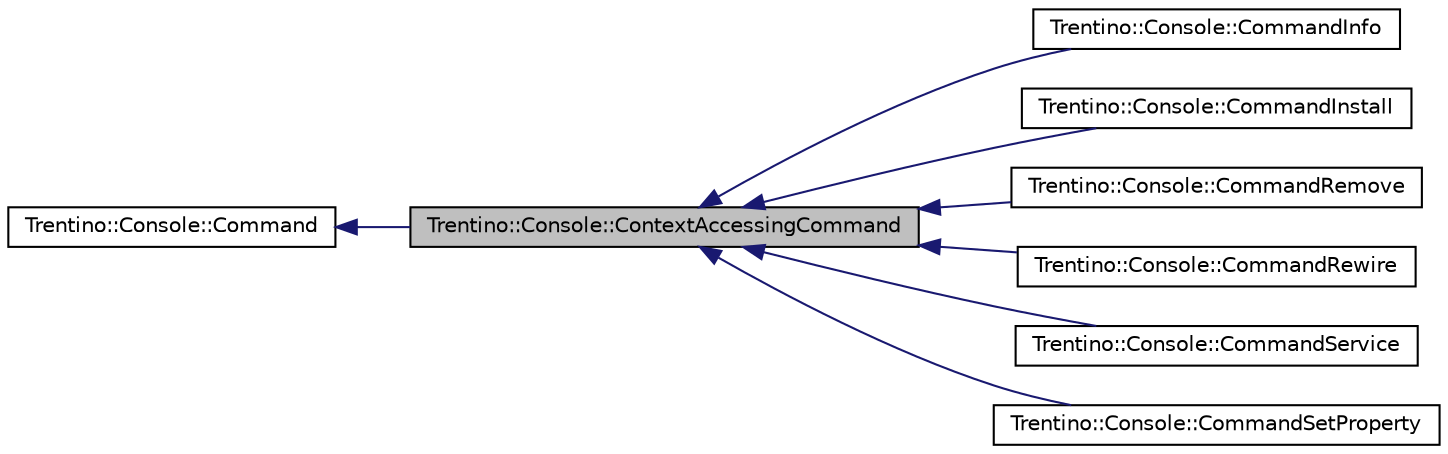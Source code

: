 digraph G
{
  edge [fontname="Helvetica",fontsize="10",labelfontname="Helvetica",labelfontsize="10"];
  node [fontname="Helvetica",fontsize="10",shape=record];
  rankdir="LR";
  Node1 [label="Trentino::Console::ContextAccessingCommand",height=0.2,width=0.4,color="black", fillcolor="grey75", style="filled" fontcolor="black"];
  Node2 -> Node1 [dir="back",color="midnightblue",fontsize="10",style="solid",fontname="Helvetica"];
  Node2 [label="Trentino::Console::Command",height=0.2,width=0.4,color="black", fillcolor="white", style="filled",URL="$class_trentino_1_1_console_1_1_command.html",tooltip="A base abstract class for all the users commands."];
  Node1 -> Node3 [dir="back",color="midnightblue",fontsize="10",style="solid",fontname="Helvetica"];
  Node3 [label="Trentino::Console::CommandInfo",height=0.2,width=0.4,color="black", fillcolor="white", style="filled",URL="$class_trentino_1_1_console_1_1_command_info.html",tooltip="Info command class declaration."];
  Node1 -> Node4 [dir="back",color="midnightblue",fontsize="10",style="solid",fontname="Helvetica"];
  Node4 [label="Trentino::Console::CommandInstall",height=0.2,width=0.4,color="black", fillcolor="white", style="filled",URL="$class_trentino_1_1_console_1_1_command_install.html",tooltip="Install command class declaration."];
  Node1 -> Node5 [dir="back",color="midnightblue",fontsize="10",style="solid",fontname="Helvetica"];
  Node5 [label="Trentino::Console::CommandRemove",height=0.2,width=0.4,color="black", fillcolor="white", style="filled",URL="$class_trentino_1_1_console_1_1_command_remove.html",tooltip="Remove command class declaration."];
  Node1 -> Node6 [dir="back",color="midnightblue",fontsize="10",style="solid",fontname="Helvetica"];
  Node6 [label="Trentino::Console::CommandRewire",height=0.2,width=0.4,color="black", fillcolor="white", style="filled",URL="$class_trentino_1_1_console_1_1_command_rewire.html",tooltip="Rewire command class declaration."];
  Node1 -> Node7 [dir="back",color="midnightblue",fontsize="10",style="solid",fontname="Helvetica"];
  Node7 [label="Trentino::Console::CommandService",height=0.2,width=0.4,color="black", fillcolor="white", style="filled",URL="$class_trentino_1_1_console_1_1_command_service.html",tooltip="Manage Runtime Windows service state."];
  Node1 -> Node8 [dir="back",color="midnightblue",fontsize="10",style="solid",fontname="Helvetica"];
  Node8 [label="Trentino::Console::CommandSetProperty",height=0.2,width=0.4,color="black", fillcolor="white", style="filled",URL="$class_trentino_1_1_console_1_1_command_set_property.html",tooltip="SetProperty command class declaration."];
}
